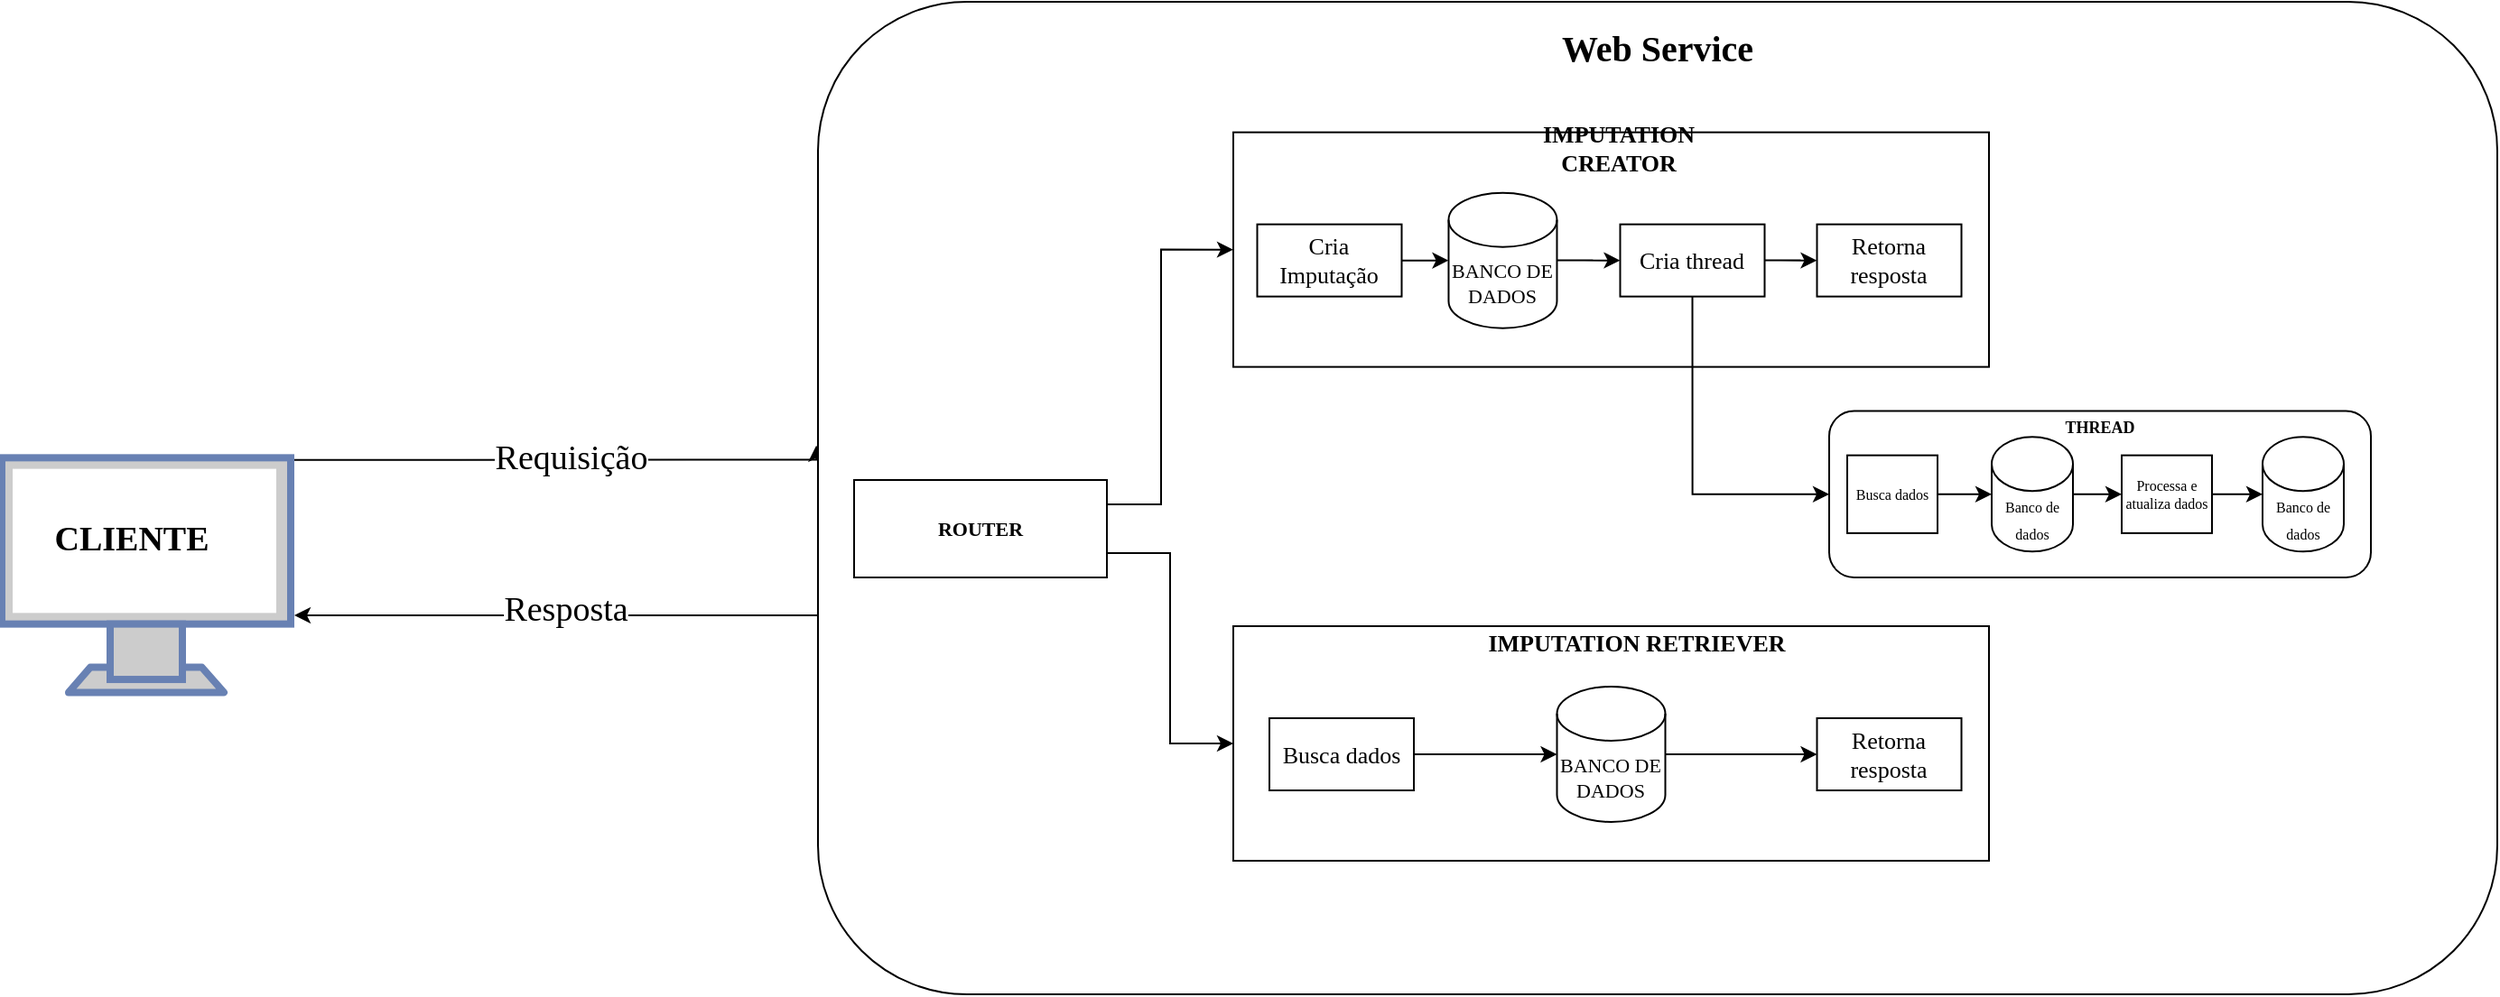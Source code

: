 <mxfile version="20.6.0" type="gitlab">
  <diagram id="seX18nJwCxmoSUvv63Jf" name="Página-1">
    <mxGraphModel dx="1650" dy="980" grid="1" gridSize="10" guides="1" tooltips="1" connect="1" arrows="1" fold="1" page="1" pageScale="1" pageWidth="827" pageHeight="1169" math="0" shadow="0">
      <root>
        <mxCell id="0" />
        <mxCell id="1" parent="0" />
        <mxCell id="0dK_D2TtvEf-nO8ammGZ-178" style="edgeStyle=orthogonalEdgeStyle;rounded=0;orthogonalLoop=1;jettySize=auto;html=1;exitX=0.98;exitY=0.02;exitDx=0;exitDy=0;exitPerimeter=0;entryX=-0.001;entryY=0.447;entryDx=0;entryDy=0;entryPerimeter=0;fontFamily=Lucida Console;fontSize=19;" edge="1" parent="1" target="0dK_D2TtvEf-nO8ammGZ-1">
          <mxGeometry relative="1" as="geometry">
            <mxPoint x="217.4" y="533.84" as="sourcePoint" />
            <Array as="points">
              <mxPoint x="659" y="534" />
            </Array>
          </mxGeometry>
        </mxCell>
        <mxCell id="0dK_D2TtvEf-nO8ammGZ-180" value="Requisição" style="edgeLabel;html=1;align=center;verticalAlign=middle;resizable=0;points=[];fontSize=19;fontFamily=Lucida Console;" vertex="1" connectable="0" parent="0dK_D2TtvEf-nO8ammGZ-178">
          <mxGeometry x="-0.106" y="3" relative="1" as="geometry">
            <mxPoint x="104" y="2" as="offset" />
          </mxGeometry>
        </mxCell>
        <mxCell id="0dK_D2TtvEf-nO8ammGZ-179" style="edgeStyle=orthogonalEdgeStyle;rounded=0;orthogonalLoop=1;jettySize=auto;html=1;fontFamily=Lucida Console;fontSize=19;" edge="1" parent="1" source="0dK_D2TtvEf-nO8ammGZ-1">
          <mxGeometry relative="1" as="geometry">
            <mxPoint x="370" y="620" as="targetPoint" />
            <Array as="points">
              <mxPoint x="550" y="620" />
              <mxPoint x="550" y="620" />
            </Array>
          </mxGeometry>
        </mxCell>
        <mxCell id="0dK_D2TtvEf-nO8ammGZ-181" value="Resposta" style="edgeLabel;html=1;align=center;verticalAlign=middle;resizable=0;points=[];fontSize=19;fontFamily=Lucida Console;" vertex="1" connectable="0" parent="0dK_D2TtvEf-nO8ammGZ-179">
          <mxGeometry x="0.055" y="-1" relative="1" as="geometry">
            <mxPoint x="13" y="-2" as="offset" />
          </mxGeometry>
        </mxCell>
        <mxCell id="0dK_D2TtvEf-nO8ammGZ-182" value="" style="fontColor=#0066CC;verticalAlign=top;verticalLabelPosition=bottom;labelPosition=center;align=center;html=1;outlineConnect=0;fillColor=#CCCCCC;strokeColor=#6881B3;gradientColor=none;gradientDirection=north;strokeWidth=2;shape=mxgraph.networks.monitor;fontFamily=Lucida Console;fontSize=19;" vertex="1" parent="1">
          <mxGeometry x="208" y="532.68" width="160" height="130.01" as="geometry" />
        </mxCell>
        <mxCell id="0dK_D2TtvEf-nO8ammGZ-173" value="CLIENTE" style="text;html=1;strokeColor=none;fillColor=none;align=center;verticalAlign=middle;whiteSpace=wrap;rounded=0;fontFamily=Lucida Console;fontSize=19;fontStyle=1" vertex="1" parent="1">
          <mxGeometry x="230" y="563" width="100" height="30" as="geometry" />
        </mxCell>
        <mxCell id="0dK_D2TtvEf-nO8ammGZ-1" value="" style="rounded=1;whiteSpace=wrap;html=1;" vertex="1" parent="1">
          <mxGeometry x="660" y="280" width="930" height="550" as="geometry" />
        </mxCell>
        <mxCell id="0dK_D2TtvEf-nO8ammGZ-19" value="Web Service" style="text;html=1;strokeColor=none;fillColor=none;align=center;verticalAlign=middle;whiteSpace=wrap;rounded=0;fontFamily=Lucida Console;fontSize=20;fontStyle=1" vertex="1" parent="1">
          <mxGeometry x="1055" y="290" width="140" height="30" as="geometry" />
        </mxCell>
        <mxCell id="0dK_D2TtvEf-nO8ammGZ-90" value="" style="group;fontFamily=Lucida Console;" vertex="1" connectable="0" parent="1">
          <mxGeometry x="890" y="348.32" width="418.5" height="134" as="geometry" />
        </mxCell>
        <mxCell id="0dK_D2TtvEf-nO8ammGZ-25" value="" style="rounded=0;whiteSpace=wrap;html=1;fontFamily=Lucida Console;" vertex="1" parent="0dK_D2TtvEf-nO8ammGZ-90">
          <mxGeometry y="4" width="418.5" height="130" as="geometry" />
        </mxCell>
        <mxCell id="0dK_D2TtvEf-nO8ammGZ-49" value="IMPUTATION CREATOR" style="text;html=1;strokeColor=none;fillColor=none;align=center;verticalAlign=middle;whiteSpace=wrap;rounded=0;fontFamily=Lucida Console;fontSize=13;fontStyle=1" vertex="1" parent="0dK_D2TtvEf-nO8ammGZ-90">
          <mxGeometry x="136.75" y="-2" width="153.25" height="30" as="geometry" />
        </mxCell>
        <mxCell id="0dK_D2TtvEf-nO8ammGZ-50" value="Cria Imputação" style="rounded=0;whiteSpace=wrap;html=1;fontFamily=Lucida Console;fontSize=13;" vertex="1" parent="0dK_D2TtvEf-nO8ammGZ-90">
          <mxGeometry x="13.25" y="55" width="80" height="40" as="geometry" />
        </mxCell>
        <mxCell id="0dK_D2TtvEf-nO8ammGZ-52" value="&lt;font style=&quot;font-size: 11px;&quot;&gt;BANCO DE DADOS&lt;/font&gt;" style="shape=cylinder3;whiteSpace=wrap;html=1;boundedLbl=1;backgroundOutline=1;size=15;fontFamily=Lucida Console;fontSize=11;" vertex="1" parent="0dK_D2TtvEf-nO8ammGZ-90">
          <mxGeometry x="119.24" y="37.5" width="60" height="75" as="geometry" />
        </mxCell>
        <mxCell id="0dK_D2TtvEf-nO8ammGZ-54" style="edgeStyle=orthogonalEdgeStyle;rounded=0;orthogonalLoop=1;jettySize=auto;html=1;exitX=1;exitY=0.5;exitDx=0;exitDy=0;entryX=0;entryY=0.5;entryDx=0;entryDy=0;entryPerimeter=0;fontFamily=Lucida Console;fontSize=13;" edge="1" parent="0dK_D2TtvEf-nO8ammGZ-90" source="0dK_D2TtvEf-nO8ammGZ-50" target="0dK_D2TtvEf-nO8ammGZ-52">
          <mxGeometry relative="1" as="geometry" />
        </mxCell>
        <mxCell id="0dK_D2TtvEf-nO8ammGZ-55" value="Cria thread" style="rounded=0;whiteSpace=wrap;html=1;fontFamily=Lucida Console;fontSize=13;" vertex="1" parent="0dK_D2TtvEf-nO8ammGZ-90">
          <mxGeometry x="214.25" y="55" width="80" height="40" as="geometry" />
        </mxCell>
        <mxCell id="0dK_D2TtvEf-nO8ammGZ-56" style="edgeStyle=orthogonalEdgeStyle;rounded=0;orthogonalLoop=1;jettySize=auto;html=1;entryX=0;entryY=0.5;entryDx=0;entryDy=0;fontFamily=Lucida Console;fontSize=13;" edge="1" parent="0dK_D2TtvEf-nO8ammGZ-90" source="0dK_D2TtvEf-nO8ammGZ-52" target="0dK_D2TtvEf-nO8ammGZ-55">
          <mxGeometry relative="1" as="geometry" />
        </mxCell>
        <mxCell id="0dK_D2TtvEf-nO8ammGZ-66" value="Retorna resposta" style="rounded=0;whiteSpace=wrap;html=1;fontFamily=Lucida Console;fontSize=13;" vertex="1" parent="0dK_D2TtvEf-nO8ammGZ-90">
          <mxGeometry x="323.25" y="55" width="80" height="40" as="geometry" />
        </mxCell>
        <mxCell id="0dK_D2TtvEf-nO8ammGZ-67" style="edgeStyle=orthogonalEdgeStyle;rounded=0;orthogonalLoop=1;jettySize=auto;html=1;entryX=0;entryY=0.5;entryDx=0;entryDy=0;fontFamily=Lucida Console;fontSize=12;" edge="1" parent="0dK_D2TtvEf-nO8ammGZ-90" source="0dK_D2TtvEf-nO8ammGZ-55" target="0dK_D2TtvEf-nO8ammGZ-66">
          <mxGeometry relative="1" as="geometry" />
        </mxCell>
        <mxCell id="0dK_D2TtvEf-nO8ammGZ-113" value="" style="group;fontSize=14;fontFamily=Lucida Console;" vertex="1" connectable="0" parent="1">
          <mxGeometry x="1220" y="506.76" width="300" height="92.24" as="geometry" />
        </mxCell>
        <mxCell id="0dK_D2TtvEf-nO8ammGZ-62" value="" style="rounded=1;whiteSpace=wrap;html=1;fontFamily=Lucida Console;fontSize=12;" vertex="1" parent="0dK_D2TtvEf-nO8ammGZ-113">
          <mxGeometry width="300" height="92.24" as="geometry" />
        </mxCell>
        <mxCell id="0dK_D2TtvEf-nO8ammGZ-105" value="Busca dados" style="rounded=0;whiteSpace=wrap;html=1;fontFamily=Lucida Console;fontSize=8;" vertex="1" parent="0dK_D2TtvEf-nO8ammGZ-113">
          <mxGeometry x="10" y="24.56" width="50" height="43.12" as="geometry" />
        </mxCell>
        <mxCell id="0dK_D2TtvEf-nO8ammGZ-106" value="&lt;font style=&quot;font-size: 8px;&quot;&gt;Banco de dados&lt;/font&gt;" style="shape=cylinder3;whiteSpace=wrap;html=1;boundedLbl=1;backgroundOutline=1;size=15;fontFamily=Lucida Console;fontSize=12;" vertex="1" parent="0dK_D2TtvEf-nO8ammGZ-113">
          <mxGeometry x="90" y="14.35" width="45" height="63.54" as="geometry" />
        </mxCell>
        <mxCell id="0dK_D2TtvEf-nO8ammGZ-107" style="edgeStyle=orthogonalEdgeStyle;rounded=0;orthogonalLoop=1;jettySize=auto;html=1;entryX=0;entryY=0.5;entryDx=0;entryDy=0;entryPerimeter=0;fontFamily=Lucida Console;fontSize=8;" edge="1" parent="0dK_D2TtvEf-nO8ammGZ-113" source="0dK_D2TtvEf-nO8ammGZ-105" target="0dK_D2TtvEf-nO8ammGZ-106">
          <mxGeometry relative="1" as="geometry" />
        </mxCell>
        <mxCell id="0dK_D2TtvEf-nO8ammGZ-108" value="Processa e atualiza dados" style="rounded=0;whiteSpace=wrap;html=1;fontFamily=Lucida Console;fontSize=8;" vertex="1" parent="0dK_D2TtvEf-nO8ammGZ-113">
          <mxGeometry x="162" y="24.56" width="50" height="43.12" as="geometry" />
        </mxCell>
        <mxCell id="0dK_D2TtvEf-nO8ammGZ-110" style="edgeStyle=orthogonalEdgeStyle;rounded=0;orthogonalLoop=1;jettySize=auto;html=1;entryX=0;entryY=0.5;entryDx=0;entryDy=0;fontFamily=Lucida Console;fontSize=8;" edge="1" parent="0dK_D2TtvEf-nO8ammGZ-113" source="0dK_D2TtvEf-nO8ammGZ-106" target="0dK_D2TtvEf-nO8ammGZ-108">
          <mxGeometry relative="1" as="geometry" />
        </mxCell>
        <mxCell id="0dK_D2TtvEf-nO8ammGZ-109" value="&lt;font style=&quot;font-size: 8px;&quot;&gt;Banco de dados&lt;/font&gt;" style="shape=cylinder3;whiteSpace=wrap;html=1;boundedLbl=1;backgroundOutline=1;size=15;fontFamily=Lucida Console;fontSize=12;" vertex="1" parent="0dK_D2TtvEf-nO8ammGZ-113">
          <mxGeometry x="240" y="14.35" width="45" height="63.54" as="geometry" />
        </mxCell>
        <mxCell id="0dK_D2TtvEf-nO8ammGZ-111" style="edgeStyle=orthogonalEdgeStyle;rounded=0;orthogonalLoop=1;jettySize=auto;html=1;entryX=0;entryY=0.5;entryDx=0;entryDy=0;entryPerimeter=0;fontFamily=Lucida Console;fontSize=8;" edge="1" parent="0dK_D2TtvEf-nO8ammGZ-113" source="0dK_D2TtvEf-nO8ammGZ-108" target="0dK_D2TtvEf-nO8ammGZ-109">
          <mxGeometry relative="1" as="geometry" />
        </mxCell>
        <mxCell id="0dK_D2TtvEf-nO8ammGZ-134" value="THREAD" style="text;html=1;strokeColor=none;fillColor=none;align=center;verticalAlign=middle;whiteSpace=wrap;rounded=0;fontFamily=Lucida Console;fontSize=9;fontStyle=1" vertex="1" parent="0dK_D2TtvEf-nO8ammGZ-113">
          <mxGeometry x="120" y="-5.44" width="60" height="30" as="geometry" />
        </mxCell>
        <mxCell id="0dK_D2TtvEf-nO8ammGZ-150" style="edgeStyle=orthogonalEdgeStyle;rounded=0;orthogonalLoop=1;jettySize=auto;html=1;exitX=1;exitY=0.25;exitDx=0;exitDy=0;entryX=0;entryY=0.5;entryDx=0;entryDy=0;fontFamily=Lucida Console;fontSize=11;" edge="1" parent="1" source="0dK_D2TtvEf-nO8ammGZ-149" target="0dK_D2TtvEf-nO8ammGZ-25">
          <mxGeometry relative="1" as="geometry">
            <Array as="points">
              <mxPoint x="850" y="559" />
              <mxPoint x="850" y="417" />
            </Array>
          </mxGeometry>
        </mxCell>
        <mxCell id="0dK_D2TtvEf-nO8ammGZ-149" value="ROUTER" style="rounded=0;whiteSpace=wrap;html=1;fontFamily=Lucida Console;fontSize=11;fontStyle=1" vertex="1" parent="1">
          <mxGeometry x="680" y="545" width="140" height="54" as="geometry" />
        </mxCell>
        <mxCell id="0dK_D2TtvEf-nO8ammGZ-151" value="" style="group;fontFamily=Lucida Console;" vertex="1" connectable="0" parent="1">
          <mxGeometry x="890" y="622" width="418.5" height="134" as="geometry" />
        </mxCell>
        <mxCell id="0dK_D2TtvEf-nO8ammGZ-152" value="" style="rounded=0;whiteSpace=wrap;html=1;fontFamily=Lucida Console;" vertex="1" parent="0dK_D2TtvEf-nO8ammGZ-151">
          <mxGeometry y="4" width="418.5" height="130" as="geometry" />
        </mxCell>
        <mxCell id="0dK_D2TtvEf-nO8ammGZ-153" value="IMPUTATION RETRIEVER" style="text;html=1;strokeColor=none;fillColor=none;align=center;verticalAlign=middle;whiteSpace=wrap;rounded=0;fontFamily=Lucida Console;fontSize=13;fontStyle=1" vertex="1" parent="0dK_D2TtvEf-nO8ammGZ-151">
          <mxGeometry x="136.75" y="-2" width="173.25" height="30" as="geometry" />
        </mxCell>
        <mxCell id="0dK_D2TtvEf-nO8ammGZ-155" value="&lt;font style=&quot;font-size: 11px;&quot;&gt;BANCO DE DADOS&lt;/font&gt;" style="shape=cylinder3;whiteSpace=wrap;html=1;boundedLbl=1;backgroundOutline=1;size=15;fontFamily=Lucida Console;fontSize=11;" vertex="1" parent="0dK_D2TtvEf-nO8ammGZ-151">
          <mxGeometry x="179.25" y="37.5" width="60" height="75" as="geometry" />
        </mxCell>
        <mxCell id="0dK_D2TtvEf-nO8ammGZ-158" style="edgeStyle=orthogonalEdgeStyle;rounded=0;orthogonalLoop=1;jettySize=auto;html=1;entryX=0;entryY=0.5;entryDx=0;entryDy=0;fontFamily=Lucida Console;fontSize=13;" edge="1" parent="0dK_D2TtvEf-nO8ammGZ-151" source="0dK_D2TtvEf-nO8ammGZ-155" target="0dK_D2TtvEf-nO8ammGZ-159">
          <mxGeometry relative="1" as="geometry">
            <mxPoint x="214.25" y="75" as="targetPoint" />
          </mxGeometry>
        </mxCell>
        <mxCell id="0dK_D2TtvEf-nO8ammGZ-159" value="Retorna resposta" style="rounded=0;whiteSpace=wrap;html=1;fontFamily=Lucida Console;fontSize=13;" vertex="1" parent="0dK_D2TtvEf-nO8ammGZ-151">
          <mxGeometry x="323.25" y="55" width="80" height="40" as="geometry" />
        </mxCell>
        <mxCell id="0dK_D2TtvEf-nO8ammGZ-162" style="edgeStyle=orthogonalEdgeStyle;rounded=0;orthogonalLoop=1;jettySize=auto;html=1;entryX=0;entryY=0.5;entryDx=0;entryDy=0;entryPerimeter=0;fontFamily=Lucida Console;fontSize=11;" edge="1" parent="0dK_D2TtvEf-nO8ammGZ-151" source="0dK_D2TtvEf-nO8ammGZ-161" target="0dK_D2TtvEf-nO8ammGZ-155">
          <mxGeometry relative="1" as="geometry" />
        </mxCell>
        <mxCell id="0dK_D2TtvEf-nO8ammGZ-161" value="Busca dados" style="rounded=0;whiteSpace=wrap;html=1;fontFamily=Lucida Console;fontSize=13;" vertex="1" parent="0dK_D2TtvEf-nO8ammGZ-151">
          <mxGeometry x="20" y="55" width="80" height="40" as="geometry" />
        </mxCell>
        <mxCell id="0dK_D2TtvEf-nO8ammGZ-166" style="edgeStyle=orthogonalEdgeStyle;rounded=0;orthogonalLoop=1;jettySize=auto;html=1;exitX=0.5;exitY=1;exitDx=0;exitDy=0;entryX=0;entryY=0.5;entryDx=0;entryDy=0;fontFamily=Lucida Console;fontSize=11;" edge="1" parent="1" source="0dK_D2TtvEf-nO8ammGZ-55" target="0dK_D2TtvEf-nO8ammGZ-62">
          <mxGeometry relative="1" as="geometry" />
        </mxCell>
        <mxCell id="0dK_D2TtvEf-nO8ammGZ-164" style="edgeStyle=orthogonalEdgeStyle;rounded=0;orthogonalLoop=1;jettySize=auto;html=1;exitX=1;exitY=0.75;exitDx=0;exitDy=0;entryX=0;entryY=0.5;entryDx=0;entryDy=0;fontFamily=Lucida Console;fontSize=11;" edge="1" parent="1" source="0dK_D2TtvEf-nO8ammGZ-149" target="0dK_D2TtvEf-nO8ammGZ-152">
          <mxGeometry relative="1" as="geometry" />
        </mxCell>
      </root>
    </mxGraphModel>
  </diagram>
</mxfile>

